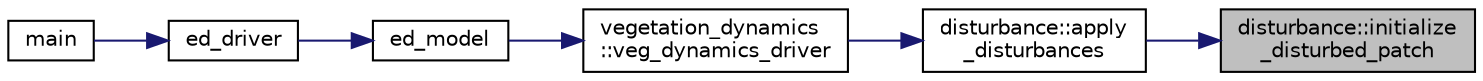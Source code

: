 digraph "disturbance::initialize_disturbed_patch"
{
 // LATEX_PDF_SIZE
  edge [fontname="Helvetica",fontsize="10",labelfontname="Helvetica",labelfontsize="10"];
  node [fontname="Helvetica",fontsize="10",shape=record];
  rankdir="RL";
  Node1 [label="disturbance::initialize\l_disturbed_patch",height=0.2,width=0.4,color="black", fillcolor="grey75", style="filled", fontcolor="black",tooltip=" "];
  Node1 -> Node2 [dir="back",color="midnightblue",fontsize="10",style="solid"];
  Node2 [label="disturbance::apply\l_disturbances",height=0.2,width=0.4,color="black", fillcolor="white", style="filled",URL="$namespacedisturbance.html#a033dedd1b8c920bd36b6fd04911c4e94",tooltip=" "];
  Node2 -> Node3 [dir="back",color="midnightblue",fontsize="10",style="solid"];
  Node3 [label="vegetation_dynamics\l::veg_dynamics_driver",height=0.2,width=0.4,color="black", fillcolor="white", style="filled",URL="$namespacevegetation__dynamics.html#ac0aac7ba29275bab000373bd850a36e6",tooltip=" "];
  Node3 -> Node4 [dir="back",color="midnightblue",fontsize="10",style="solid"];
  Node4 [label="ed_model",height=0.2,width=0.4,color="black", fillcolor="white", style="filled",URL="$ed__model_8_f90.html#a9804b9ca3fcb1b4e17171d786d50c32c",tooltip="Begins, updates, and outputs results from ecosystem simulation."];
  Node4 -> Node5 [dir="back",color="midnightblue",fontsize="10",style="solid"];
  Node5 [label="ed_driver",height=0.2,width=0.4,color="black", fillcolor="white", style="filled",URL="$ed__driver_8_f90.html#a5706bd8bee60960fe8166de1870e47da",tooltip=" "];
  Node5 -> Node6 [dir="back",color="midnightblue",fontsize="10",style="solid"];
  Node6 [label="main",height=0.2,width=0.4,color="black", fillcolor="white", style="filled",URL="$edmain_8_f90.html#a8ec2266d83cd6c0b762cbcbc92c0af3d",tooltip=" "];
}
